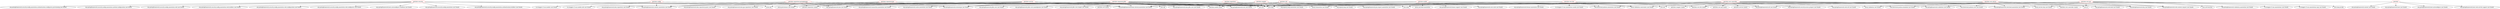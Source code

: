 digraph "main" {
    // Path: C:\Users\kullanici\source\repos\spring-petclinic-rest\build\classes\java\main
   "petclinic"            -> "java.lang";
"petclinic"            -> "org.springframework.boot (not found)";
"petclinic"            -> "org.springframework.boot.autoconfigure (not found)";
"petclinic"            -> "org.springframework.boot.web.servlet.support (not found)";
"petclinic"            -> "org.springframework.context (not found)";
"petclinic.config"     -> "io.swagger.v3.oas.models (not found)";
"petclinic.config"     -> "io.swagger.v3.oas.models.info (not found)";
"petclinic.config"     -> "java.lang";
"petclinic.config"     -> "java.util";
"petclinic.config"     -> "org.springframework.context.annotation (not found)";
"petclinic.mapper"     -> "java.lang";
"petclinic.mapper"     -> "java.time";
"petclinic.mapper"     -> "java.util";
"petclinic.mapper"     -> "org.springframework.beans.factory.annotation (not found)";
"petclinic.mapper"     -> "petclinic.model (main)";
"petclinic.mapper"     -> "petclinic.rest.dto (main)";
"petclinic.mapper"     -> "org.springframework.stereotype (not found)";
"petclinic.model"      -> "com.fasterxml.jackson.annotation (not found)";
"petclinic.model"      -> "java.lang";
"petclinic.model"      -> "java.time";
"petclinic.model"      -> "java.util";
"petclinic.model"      -> "javax.persistence (not found)";
"petclinic.model"      -> "javax.validation.constraints (not found)";
"petclinic.model"      -> "javax.xml.bind.annotation";
"petclinic.model"      -> "org.springframework.beans.support (not found)";
"petclinic.model"      -> "org.springframework.core.style (not found)";
"petclinic.repository" -> "java.lang";
"petclinic.repository" -> "java.util";
"petclinic.repository" -> "org.springframework.dao (not found)";
"petclinic.repository" -> "petclinic.model (main)";
"petclinic.repository.jdbc" -> "java.lang";
"petclinic.repository.jdbc" -> "java.sql";
"petclinic.repository.jdbc" -> "java.time";
"petclinic.repository.jdbc" -> "java.util";
"petclinic.repository.jdbc" -> "javax.sql";
"petclinic.repository.jdbc" -> "javax.transaction (not found)";
"petclinic.repository.jdbc" -> "org.springframework.beans.factory.annotation (not found)";
"petclinic.repository.jdbc" -> "org.springframework.context.annotation (not found)";
"petclinic.repository.jdbc" -> "org.springframework.dao (not found)";
"petclinic.repository.jdbc" -> "org.springframework.data.jdbc.core (not found)";
"petclinic.repository.jdbc" -> "org.springframework.jdbc.core (not found)";
"petclinic.repository.jdbc" -> "org.springframework.jdbc.core.namedparam (not found)";
"petclinic.repository.jdbc" -> "org.springframework.jdbc.core.simple (not found)";
"petclinic.repository.jdbc" -> "org.springframework.orm (not found)";
"petclinic.repository.jdbc" -> "petclinic.model (main)";
"petclinic.repository.jdbc" -> "petclinic.repository (main)";
"petclinic.repository.jdbc" -> "petclinic.util (main)";
"petclinic.repository.jdbc" -> "org.springframework.stereotype (not found)";
"petclinic.repository.jpa" -> "java.lang";
"petclinic.repository.jpa" -> "java.util";
"petclinic.repository.jpa" -> "javax.persistence (not found)";
"petclinic.repository.jpa" -> "org.springframework.context.annotation (not found)";
"petclinic.repository.jpa" -> "org.springframework.dao (not found)";
"petclinic.repository.jpa" -> "petclinic.model (main)";
"petclinic.repository.jpa" -> "petclinic.repository (main)";
"petclinic.repository.jpa" -> "org.springframework.stereotype (not found)";
"petclinic.repository.springdatajpa" -> "java.lang";
"petclinic.repository.springdatajpa" -> "java.util";
"petclinic.repository.springdatajpa" -> "javax.persistence (not found)";
"petclinic.repository.springdatajpa" -> "org.springframework.context.annotation (not found)";
"petclinic.repository.springdatajpa" -> "org.springframework.dao (not found)";
"petclinic.repository.springdatajpa" -> "org.springframework.data.jpa.repository (not found)";
"petclinic.repository.springdatajpa" -> "org.springframework.data.repository (not found)";
"petclinic.repository.springdatajpa" -> "org.springframework.data.repository.query (not found)";
"petclinic.repository.springdatajpa" -> "petclinic.model (main)";
"petclinic.repository.springdatajpa" -> "petclinic.repository (main)";
"petclinic.rest.advice" -> "com.fasterxml.jackson.core (not found)";
"petclinic.rest.advice" -> "com.fasterxml.jackson.databind (not found)";
"petclinic.rest.advice" -> "java.lang";
"petclinic.rest.advice" -> "org.springframework.http (not found)";
"petclinic.rest.advice" -> "petclinic.rest.controller (main)";
"petclinic.rest.advice" -> "org.springframework.util (not found)";
"petclinic.rest.advice" -> "org.springframework.validation (not found)";
"petclinic.rest.advice" -> "org.springframework.web.bind (not found)";
"petclinic.rest.advice" -> "org.springframework.web.bind.annotation (not found)";
"petclinic.rest.advice" -> "org.springframework.web.context.request (not found)";
"petclinic.rest.api"   -> "io.swagger.v3.oas.annotations (not found)";
"petclinic.rest.api"   -> "io.swagger.v3.oas.annotations.tags (not found)";
"petclinic.rest.api"   -> "java.io";
"petclinic.rest.api"   -> "java.lang";
"petclinic.rest.api"   -> "java.lang.invoke";
"petclinic.rest.api"   -> "java.util";
"petclinic.rest.api"   -> "java.util.function";
"petclinic.rest.api"   -> "javax.servlet.http (not found)";
"petclinic.rest.api"   -> "javax.validation (not found)";
"petclinic.rest.api"   -> "javax.validation.constraints (not found)";
"petclinic.rest.api"   -> "org.springframework.http (not found)";
"petclinic.rest.api"   -> "petclinic.rest.dto (main)";
"petclinic.rest.api"   -> "org.springframework.validation.annotation (not found)";
"petclinic.rest.api"   -> "org.springframework.web.bind.annotation (not found)";
"petclinic.rest.api"   -> "org.springframework.web.context.request (not found)";
"petclinic.rest.controller" -> "com.fasterxml.jackson.annotation (not found)";
"petclinic.rest.controller" -> "com.fasterxml.jackson.core (not found)";
"petclinic.rest.controller" -> "com.fasterxml.jackson.databind (not found)";
"petclinic.rest.controller" -> "java.io";
"petclinic.rest.controller" -> "java.lang";
"petclinic.rest.controller" -> "java.net";
"petclinic.rest.controller" -> "java.time";
"petclinic.rest.controller" -> "java.util";
"petclinic.rest.controller" -> "javax.servlet.http (not found)";
"petclinic.rest.controller" -> "javax.transaction (not found)";
"petclinic.rest.controller" -> "org.springframework.beans.factory.annotation (not found)";
"petclinic.rest.controller" -> "org.springframework.http (not found)";
"petclinic.rest.controller" -> "petclinic.mapper (main)";
"petclinic.rest.controller" -> "petclinic.model (main)";
"petclinic.rest.controller" -> "petclinic.rest.api (main)";
"petclinic.rest.controller" -> "petclinic.rest.dto (main)";
"petclinic.rest.controller" -> "petclinic.service (main)";
"petclinic.rest.controller" -> "org.springframework.security.access.prepost (not found)";
"petclinic.rest.controller" -> "org.springframework.util (not found)";
"petclinic.rest.controller" -> "org.springframework.validation (not found)";
"petclinic.rest.controller" -> "org.springframework.web.bind.annotation (not found)";
"petclinic.rest.controller" -> "org.springframework.web.util (not found)";
"petclinic.rest.dto"   -> "com.fasterxml.jackson.annotation (not found)";
"petclinic.rest.dto"   -> "io.swagger.v3.oas.annotations.media (not found)";
"petclinic.rest.dto"   -> "java.lang";
"petclinic.rest.dto"   -> "java.net";
"petclinic.rest.dto"   -> "java.time";
"petclinic.rest.dto"   -> "java.util";
"petclinic.rest.dto"   -> "javax.validation (not found)";
"petclinic.rest.dto"   -> "javax.validation.constraints (not found)";
"petclinic.rest.dto"   -> "org.springframework.format.annotation (not found)";
"petclinic.security"   -> "java.lang";
"petclinic.security"   -> "javax.sql";
"petclinic.security"   -> "org.springframework.beans.factory.annotation (not found)";
"petclinic.security"   -> "org.springframework.boot.autoconfigure.condition (not found)";
"petclinic.security"   -> "org.springframework.context.annotation (not found)";
"petclinic.security"   -> "org.springframework.security.config.annotation (not found)";
"petclinic.security"   -> "org.springframework.security.config.annotation.authentication.builders (not found)";
"petclinic.security"   -> "org.springframework.security.config.annotation.authentication.configurers.provisioning (not found)";
"petclinic.security"   -> "org.springframework.security.config.annotation.method.configuration (not found)";
"petclinic.security"   -> "org.springframework.security.config.annotation.web (not found)";
"petclinic.security"   -> "org.springframework.security.config.annotation.web.builders (not found)";
"petclinic.security"   -> "org.springframework.security.config.annotation.web.configuration (not found)";
"petclinic.security"   -> "org.springframework.security.config.annotation.web.configurers (not found)";
"petclinic.security"   -> "org.springframework.stereotype (not found)";
"petclinic.service"    -> "java.lang";
"petclinic.service"    -> "java.util";
"petclinic.service"    -> "org.springframework.beans.factory.annotation (not found)";
"petclinic.service"    -> "org.springframework.cache.annotation (not found)";
"petclinic.service"    -> "org.springframework.dao (not found)";
"petclinic.service"    -> "org.springframework.orm (not found)";
"petclinic.service"    -> "petclinic.model (main)";
"petclinic.service"    -> "petclinic.repository (main)";
"petclinic.service"    -> "org.springframework.stereotype (not found)";
"petclinic.service"    -> "org.springframework.transaction.annotation (not found)";
"petclinic.util"       -> "java.lang";
"petclinic.util"       -> "java.util";
"petclinic.util"       -> "org.aspectj.lang (not found)";
"petclinic.util"       -> "org.aspectj.lang.annotation (not found)";
"petclinic.util"       -> "org.springframework.jmx.export.annotation (not found)";
"petclinic.util"       -> "org.springframework.orm (not found)";
"petclinic.util"       -> "petclinic.model (main)";
"petclinic.util"       -> "org.springframework.util (not found)";

"petclinic"            [color="red"]
"petclinic.config"     [color="red"]
"petclinic.mapper"     [color="red"]
"petclinic.model"      [color="red"]
"petclinic.repository" [color="red"]
"petclinic.repository.jdbc" [color="red"]
"petclinic.repository.jpa" [color="red"]
"petclinic.repository.springdatajpa" [color="red"]
"petclinic.rest.advice" [color="red"]
"petclinic.rest.api"   [color="red"]
"petclinic.rest.controller" [color="red"]
"petclinic.rest.dto"   [color="red"]
"petclinic.security"   [color="red"]
"petclinic.service"    [color="red"]
"petclinic.util"       [color="red"]

}

